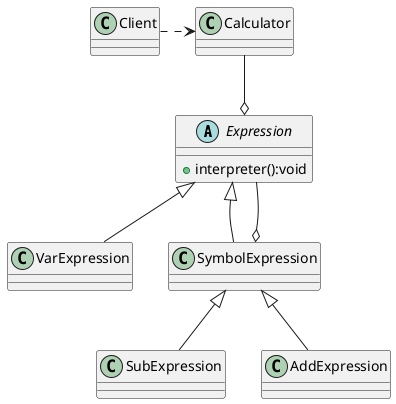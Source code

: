 @startuml
'https://plantuml.com/class-diagram

abstract class Expression {
    +interpreter():void
}

class VarExpression {

}

'non-terminal
class SymbolExpression {

}

Expression <|-- VarExpression
Expression <|-- SymbolExpression
Expression --o SymbolExpression

'针对具体的符号运算进行划分
class SubExpression {}

class AddExpression {}

SymbolExpression <|-- SubExpression
SymbolExpression <|-- AddExpression

class Calculator {}

class Client {}

Calculator --o Expression
Client .> Calculator



@enduml